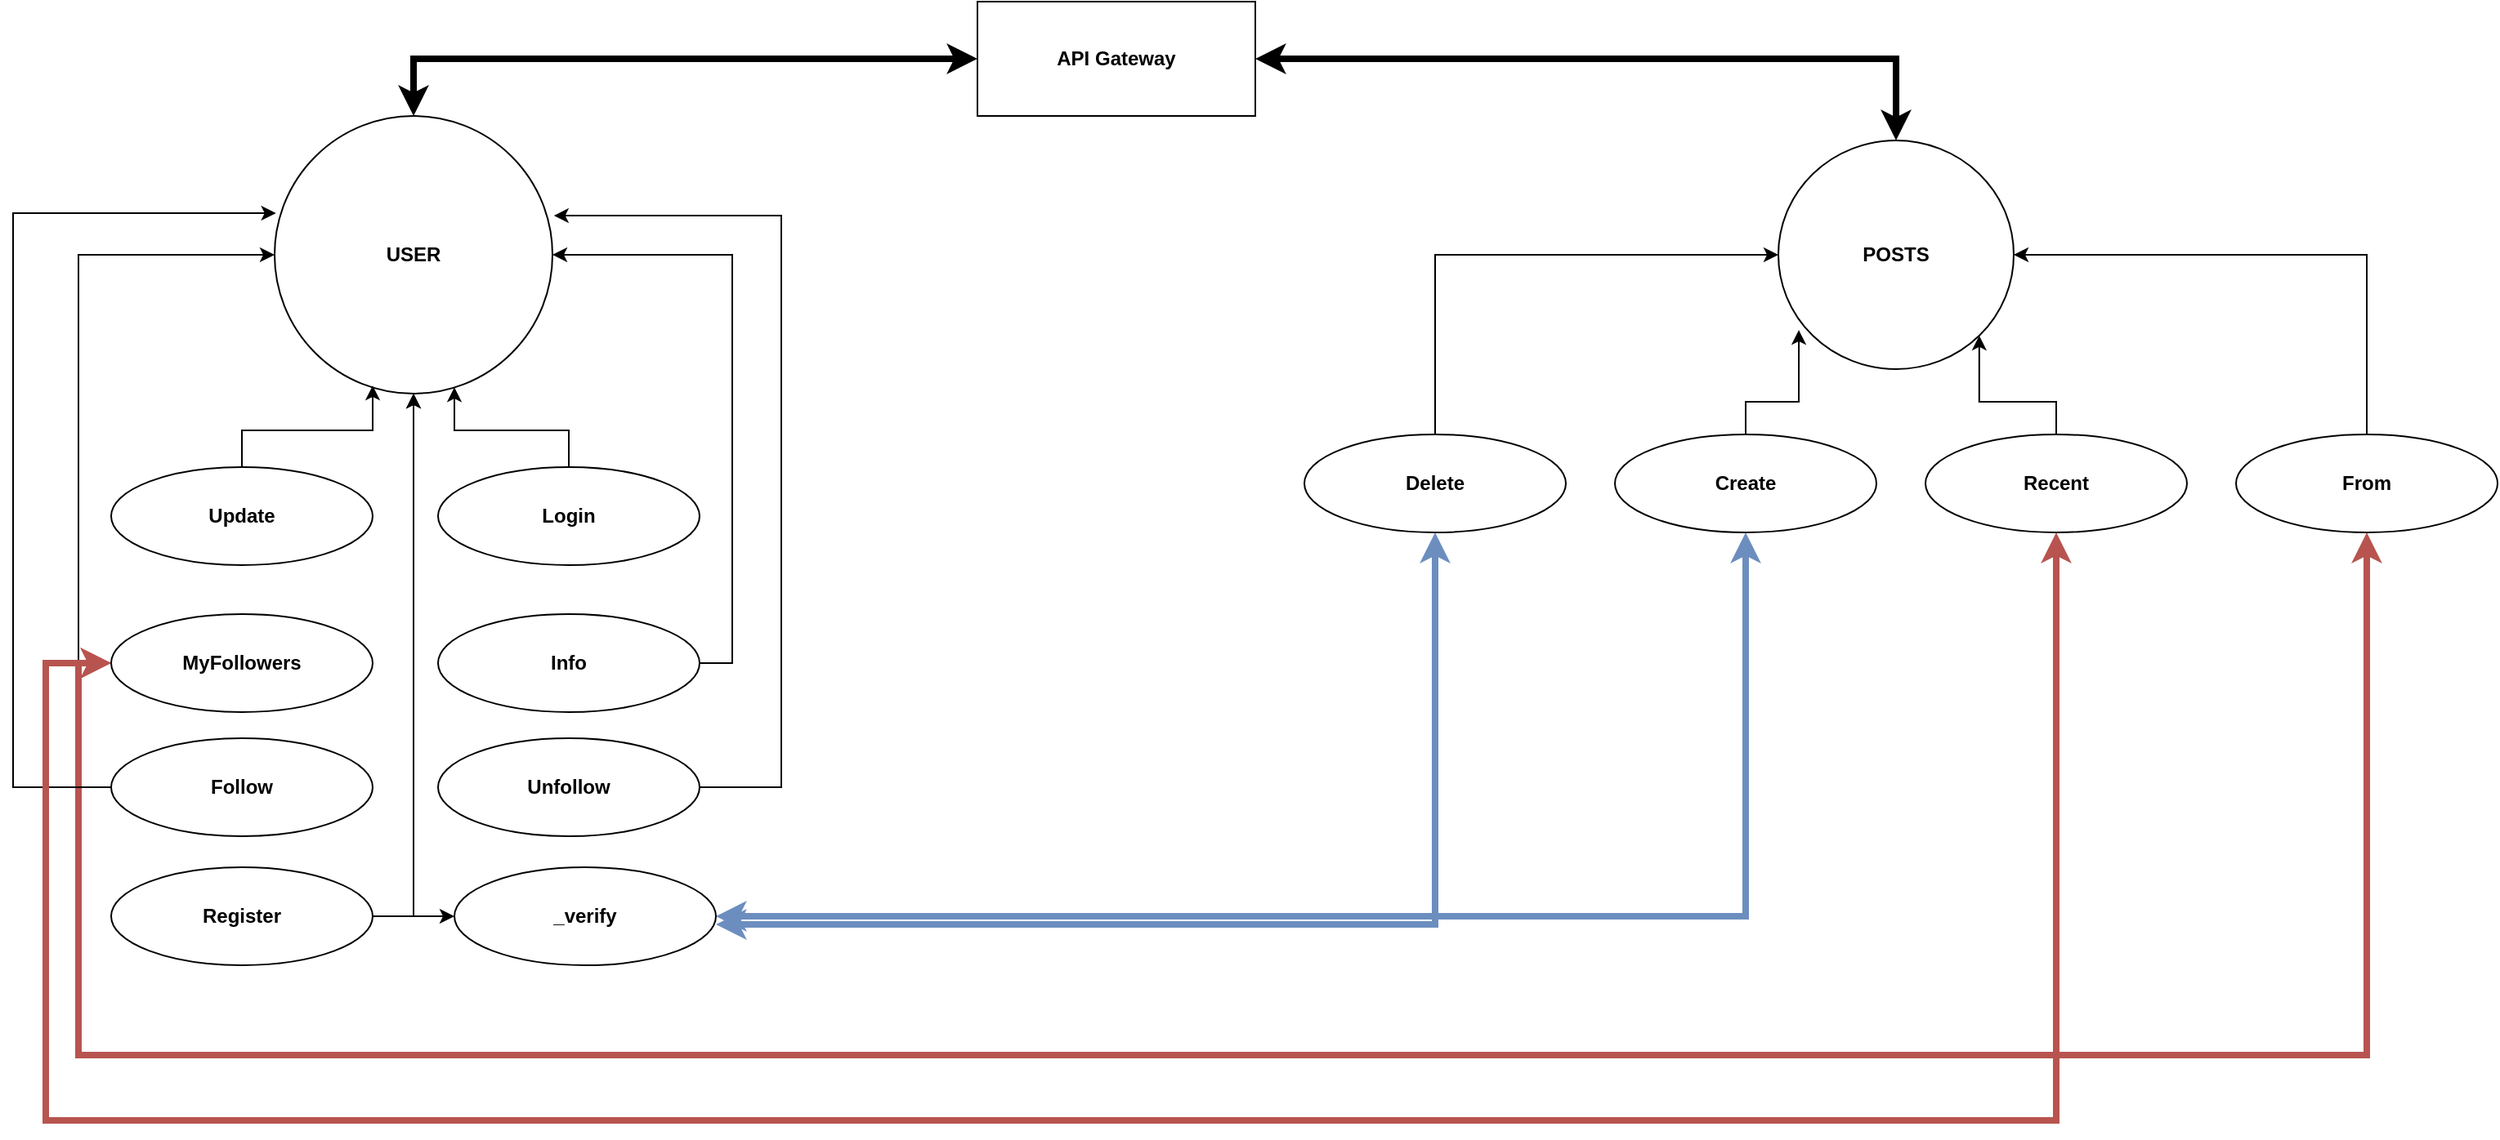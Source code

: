 <mxfile version="19.0.3" type="device"><diagram id="asy4f17KfHKMqCq9phd4" name="Page-1"><mxGraphModel dx="2634" dy="1289" grid="1" gridSize="10" guides="1" tooltips="1" connect="1" arrows="1" fold="1" page="1" pageScale="1" pageWidth="827" pageHeight="1169" math="0" shadow="0"><root><mxCell id="0"/><mxCell id="1" parent="0"/><mxCell id="EYJHv5PyzQt3KCArx3Y2-1" value="API Gateway" style="rounded=0;whiteSpace=wrap;html=1;fontStyle=1" vertex="1" parent="1"><mxGeometry x="-120" y="25" width="170" height="70" as="geometry"/></mxCell><mxCell id="EYJHv5PyzQt3KCArx3Y2-49" style="edgeStyle=orthogonalEdgeStyle;rounded=0;orthogonalLoop=1;jettySize=auto;html=1;exitX=0.5;exitY=0;exitDx=0;exitDy=0;entryX=0;entryY=0.5;entryDx=0;entryDy=0;startArrow=classic;startFill=1;strokeWidth=4;" edge="1" parent="1" source="EYJHv5PyzQt3KCArx3Y2-18" target="EYJHv5PyzQt3KCArx3Y2-1"><mxGeometry relative="1" as="geometry"/></mxCell><mxCell id="EYJHv5PyzQt3KCArx3Y2-18" value="&lt;b&gt;USER&lt;/b&gt;" style="ellipse;whiteSpace=wrap;html=1;" vertex="1" parent="1"><mxGeometry x="-550" y="95" width="170" height="170" as="geometry"/></mxCell><mxCell id="EYJHv5PyzQt3KCArx3Y2-50" style="edgeStyle=orthogonalEdgeStyle;rounded=0;orthogonalLoop=1;jettySize=auto;html=1;exitX=0.5;exitY=0;exitDx=0;exitDy=0;entryX=1;entryY=0.5;entryDx=0;entryDy=0;startArrow=classic;startFill=1;strokeWidth=4;" edge="1" parent="1" source="EYJHv5PyzQt3KCArx3Y2-19" target="EYJHv5PyzQt3KCArx3Y2-1"><mxGeometry relative="1" as="geometry"/></mxCell><mxCell id="EYJHv5PyzQt3KCArx3Y2-19" value="&lt;b&gt;POSTS&lt;/b&gt;" style="ellipse;whiteSpace=wrap;html=1;" vertex="1" parent="1"><mxGeometry x="370" y="110" width="144" height="140" as="geometry"/></mxCell><mxCell id="EYJHv5PyzQt3KCArx3Y2-33" style="edgeStyle=orthogonalEdgeStyle;rounded=0;orthogonalLoop=1;jettySize=auto;html=1;exitX=0.5;exitY=0;exitDx=0;exitDy=0;entryX=0.087;entryY=0.829;entryDx=0;entryDy=0;entryPerimeter=0;" edge="1" parent="1" source="EYJHv5PyzQt3KCArx3Y2-20" target="EYJHv5PyzQt3KCArx3Y2-19"><mxGeometry relative="1" as="geometry"/></mxCell><mxCell id="EYJHv5PyzQt3KCArx3Y2-47" style="edgeStyle=orthogonalEdgeStyle;rounded=0;orthogonalLoop=1;jettySize=auto;html=1;exitX=0.5;exitY=1;exitDx=0;exitDy=0;entryX=1;entryY=0.5;entryDx=0;entryDy=0;startArrow=classic;startFill=1;strokeWidth=4;fillColor=#dae8fc;strokeColor=#6c8ebf;" edge="1" parent="1" source="EYJHv5PyzQt3KCArx3Y2-20" target="EYJHv5PyzQt3KCArx3Y2-45"><mxGeometry relative="1" as="geometry"/></mxCell><mxCell id="EYJHv5PyzQt3KCArx3Y2-20" value="&lt;b&gt;Create&lt;br&gt;&lt;/b&gt;" style="ellipse;whiteSpace=wrap;html=1;" vertex="1" parent="1"><mxGeometry x="270" y="290" width="160" height="60" as="geometry"/></mxCell><mxCell id="EYJHv5PyzQt3KCArx3Y2-32" style="edgeStyle=orthogonalEdgeStyle;rounded=0;orthogonalLoop=1;jettySize=auto;html=1;exitX=0.5;exitY=0;exitDx=0;exitDy=0;entryX=0;entryY=0.5;entryDx=0;entryDy=0;" edge="1" parent="1" source="EYJHv5PyzQt3KCArx3Y2-21" target="EYJHv5PyzQt3KCArx3Y2-19"><mxGeometry relative="1" as="geometry"/></mxCell><mxCell id="EYJHv5PyzQt3KCArx3Y2-48" style="edgeStyle=orthogonalEdgeStyle;rounded=0;orthogonalLoop=1;jettySize=auto;html=1;exitX=0.5;exitY=1;exitDx=0;exitDy=0;startArrow=classic;startFill=1;strokeWidth=4;fillColor=#dae8fc;strokeColor=#6c8ebf;" edge="1" parent="1" source="EYJHv5PyzQt3KCArx3Y2-21"><mxGeometry relative="1" as="geometry"><mxPoint x="-280" y="590" as="targetPoint"/><Array as="points"><mxPoint x="160" y="590"/></Array></mxGeometry></mxCell><mxCell id="EYJHv5PyzQt3KCArx3Y2-21" value="&lt;b&gt;Delete&lt;br&gt;&lt;/b&gt;" style="ellipse;whiteSpace=wrap;html=1;" vertex="1" parent="1"><mxGeometry x="80" y="290" width="160" height="60" as="geometry"/></mxCell><mxCell id="EYJHv5PyzQt3KCArx3Y2-42" style="edgeStyle=orthogonalEdgeStyle;rounded=0;orthogonalLoop=1;jettySize=auto;html=1;exitX=1;exitY=0.5;exitDx=0;exitDy=0;entryX=0.5;entryY=1;entryDx=0;entryDy=0;" edge="1" parent="1" source="EYJHv5PyzQt3KCArx3Y2-22" target="EYJHv5PyzQt3KCArx3Y2-18"><mxGeometry relative="1" as="geometry"><Array as="points"><mxPoint x="-465" y="585"/></Array></mxGeometry></mxCell><mxCell id="EYJHv5PyzQt3KCArx3Y2-22" value="&lt;b&gt;Register&lt;br&gt;&lt;/b&gt;" style="ellipse;whiteSpace=wrap;html=1;" vertex="1" parent="1"><mxGeometry x="-650" y="555" width="160" height="60" as="geometry"/></mxCell><mxCell id="EYJHv5PyzQt3KCArx3Y2-36" style="edgeStyle=orthogonalEdgeStyle;rounded=0;orthogonalLoop=1;jettySize=auto;html=1;exitX=0.5;exitY=0;exitDx=0;exitDy=0;entryX=0.647;entryY=0.977;entryDx=0;entryDy=0;entryPerimeter=0;" edge="1" parent="1" source="EYJHv5PyzQt3KCArx3Y2-23" target="EYJHv5PyzQt3KCArx3Y2-18"><mxGeometry relative="1" as="geometry"/></mxCell><mxCell id="EYJHv5PyzQt3KCArx3Y2-23" value="&lt;b&gt;Login&lt;/b&gt;" style="ellipse;whiteSpace=wrap;html=1;" vertex="1" parent="1"><mxGeometry x="-450" y="310" width="160" height="60" as="geometry"/></mxCell><mxCell id="EYJHv5PyzQt3KCArx3Y2-37" style="edgeStyle=orthogonalEdgeStyle;rounded=0;orthogonalLoop=1;jettySize=auto;html=1;exitX=0.5;exitY=0;exitDx=0;exitDy=0;entryX=0.353;entryY=0.971;entryDx=0;entryDy=0;entryPerimeter=0;" edge="1" parent="1" source="EYJHv5PyzQt3KCArx3Y2-24" target="EYJHv5PyzQt3KCArx3Y2-18"><mxGeometry relative="1" as="geometry"/></mxCell><mxCell id="EYJHv5PyzQt3KCArx3Y2-24" value="&lt;b&gt;Update&lt;br&gt;&lt;/b&gt;" style="ellipse;whiteSpace=wrap;html=1;" vertex="1" parent="1"><mxGeometry x="-650" y="310" width="160" height="60" as="geometry"/></mxCell><mxCell id="EYJHv5PyzQt3KCArx3Y2-39" style="edgeStyle=orthogonalEdgeStyle;rounded=0;orthogonalLoop=1;jettySize=auto;html=1;exitX=1;exitY=0.5;exitDx=0;exitDy=0;entryX=1;entryY=0.5;entryDx=0;entryDy=0;" edge="1" parent="1" source="EYJHv5PyzQt3KCArx3Y2-25" target="EYJHv5PyzQt3KCArx3Y2-18"><mxGeometry relative="1" as="geometry"><mxPoint x="-340" y="180" as="targetPoint"/></mxGeometry></mxCell><mxCell id="EYJHv5PyzQt3KCArx3Y2-25" value="&lt;b&gt;Info&lt;br&gt;&lt;/b&gt;" style="ellipse;whiteSpace=wrap;html=1;" vertex="1" parent="1"><mxGeometry x="-450" y="400" width="160" height="60" as="geometry"/></mxCell><mxCell id="EYJHv5PyzQt3KCArx3Y2-38" style="edgeStyle=orthogonalEdgeStyle;rounded=0;orthogonalLoop=1;jettySize=auto;html=1;exitX=0;exitY=0.5;exitDx=0;exitDy=0;entryX=0;entryY=0.5;entryDx=0;entryDy=0;" edge="1" parent="1" source="EYJHv5PyzQt3KCArx3Y2-26" target="EYJHv5PyzQt3KCArx3Y2-18"><mxGeometry relative="1" as="geometry"/></mxCell><mxCell id="EYJHv5PyzQt3KCArx3Y2-43" style="edgeStyle=orthogonalEdgeStyle;rounded=0;orthogonalLoop=1;jettySize=auto;html=1;exitX=0;exitY=0.5;exitDx=0;exitDy=0;entryX=0.5;entryY=1;entryDx=0;entryDy=0;fillColor=#f8cecc;strokeColor=#b85450;strokeWidth=4;startArrow=classic;startFill=1;" edge="1" parent="1" source="EYJHv5PyzQt3KCArx3Y2-26" target="EYJHv5PyzQt3KCArx3Y2-31"><mxGeometry relative="1" as="geometry"><Array as="points"><mxPoint x="-670" y="430"/><mxPoint x="-670" y="670"/><mxPoint x="730" y="670"/></Array></mxGeometry></mxCell><mxCell id="EYJHv5PyzQt3KCArx3Y2-26" value="&lt;b&gt;MyFollowers&lt;br&gt;&lt;/b&gt;" style="ellipse;whiteSpace=wrap;html=1;" vertex="1" parent="1"><mxGeometry x="-650" y="400" width="160" height="60" as="geometry"/></mxCell><mxCell id="EYJHv5PyzQt3KCArx3Y2-41" style="edgeStyle=orthogonalEdgeStyle;rounded=0;orthogonalLoop=1;jettySize=auto;html=1;exitX=0;exitY=0.5;exitDx=0;exitDy=0;entryX=0.005;entryY=0.35;entryDx=0;entryDy=0;entryPerimeter=0;" edge="1" parent="1" source="EYJHv5PyzQt3KCArx3Y2-27" target="EYJHv5PyzQt3KCArx3Y2-18"><mxGeometry relative="1" as="geometry"><Array as="points"><mxPoint x="-710" y="506"/><mxPoint x="-710" y="155"/></Array></mxGeometry></mxCell><mxCell id="EYJHv5PyzQt3KCArx3Y2-27" value="&lt;b&gt;Follow&lt;br&gt;&lt;/b&gt;" style="ellipse;whiteSpace=wrap;html=1;" vertex="1" parent="1"><mxGeometry x="-650" y="476" width="160" height="60" as="geometry"/></mxCell><mxCell id="EYJHv5PyzQt3KCArx3Y2-40" style="edgeStyle=orthogonalEdgeStyle;rounded=0;orthogonalLoop=1;jettySize=auto;html=1;exitX=1;exitY=0.5;exitDx=0;exitDy=0;entryX=1.005;entryY=0.359;entryDx=0;entryDy=0;entryPerimeter=0;" edge="1" parent="1" source="EYJHv5PyzQt3KCArx3Y2-28" target="EYJHv5PyzQt3KCArx3Y2-18"><mxGeometry relative="1" as="geometry"><Array as="points"><mxPoint x="-240" y="506"/><mxPoint x="-240" y="156"/></Array></mxGeometry></mxCell><mxCell id="EYJHv5PyzQt3KCArx3Y2-28" value="&lt;b&gt;Unfollow&lt;br&gt;&lt;/b&gt;" style="ellipse;whiteSpace=wrap;html=1;" vertex="1" parent="1"><mxGeometry x="-450" y="476" width="160" height="60" as="geometry"/></mxCell><mxCell id="EYJHv5PyzQt3KCArx3Y2-34" style="edgeStyle=orthogonalEdgeStyle;rounded=0;orthogonalLoop=1;jettySize=auto;html=1;exitX=0.5;exitY=0;exitDx=0;exitDy=0;entryX=1;entryY=1;entryDx=0;entryDy=0;" edge="1" parent="1" source="EYJHv5PyzQt3KCArx3Y2-30" target="EYJHv5PyzQt3KCArx3Y2-19"><mxGeometry relative="1" as="geometry"/></mxCell><mxCell id="EYJHv5PyzQt3KCArx3Y2-44" style="edgeStyle=orthogonalEdgeStyle;rounded=0;orthogonalLoop=1;jettySize=auto;html=1;exitX=0.5;exitY=1;exitDx=0;exitDy=0;entryX=0;entryY=0.5;entryDx=0;entryDy=0;startArrow=classic;startFill=1;strokeWidth=4;fillColor=#f8cecc;strokeColor=#b85450;" edge="1" parent="1" source="EYJHv5PyzQt3KCArx3Y2-30" target="EYJHv5PyzQt3KCArx3Y2-26"><mxGeometry relative="1" as="geometry"><Array as="points"><mxPoint x="540" y="710"/><mxPoint x="-690" y="710"/><mxPoint x="-690" y="430"/></Array></mxGeometry></mxCell><mxCell id="EYJHv5PyzQt3KCArx3Y2-30" value="&lt;b&gt;Recent&lt;br&gt;&lt;/b&gt;" style="ellipse;whiteSpace=wrap;html=1;" vertex="1" parent="1"><mxGeometry x="460" y="290" width="160" height="60" as="geometry"/></mxCell><mxCell id="EYJHv5PyzQt3KCArx3Y2-35" style="edgeStyle=orthogonalEdgeStyle;rounded=0;orthogonalLoop=1;jettySize=auto;html=1;exitX=0.5;exitY=0;exitDx=0;exitDy=0;entryX=1;entryY=0.5;entryDx=0;entryDy=0;" edge="1" parent="1" source="EYJHv5PyzQt3KCArx3Y2-31" target="EYJHv5PyzQt3KCArx3Y2-19"><mxGeometry relative="1" as="geometry"/></mxCell><mxCell id="EYJHv5PyzQt3KCArx3Y2-31" value="&lt;b&gt;From&lt;br&gt;&lt;/b&gt;" style="ellipse;whiteSpace=wrap;html=1;" vertex="1" parent="1"><mxGeometry x="650" y="290" width="160" height="60" as="geometry"/></mxCell><mxCell id="EYJHv5PyzQt3KCArx3Y2-46" style="edgeStyle=orthogonalEdgeStyle;rounded=0;orthogonalLoop=1;jettySize=auto;html=1;exitX=0;exitY=0.5;exitDx=0;exitDy=0;entryX=0.5;entryY=1;entryDx=0;entryDy=0;startArrow=classic;startFill=1;strokeWidth=1;" edge="1" parent="1" source="EYJHv5PyzQt3KCArx3Y2-45" target="EYJHv5PyzQt3KCArx3Y2-18"><mxGeometry relative="1" as="geometry"/></mxCell><mxCell id="EYJHv5PyzQt3KCArx3Y2-45" value="&lt;b&gt;_verify&lt;br&gt;&lt;/b&gt;" style="ellipse;whiteSpace=wrap;html=1;" vertex="1" parent="1"><mxGeometry x="-440" y="555" width="160" height="60" as="geometry"/></mxCell></root></mxGraphModel></diagram></mxfile>